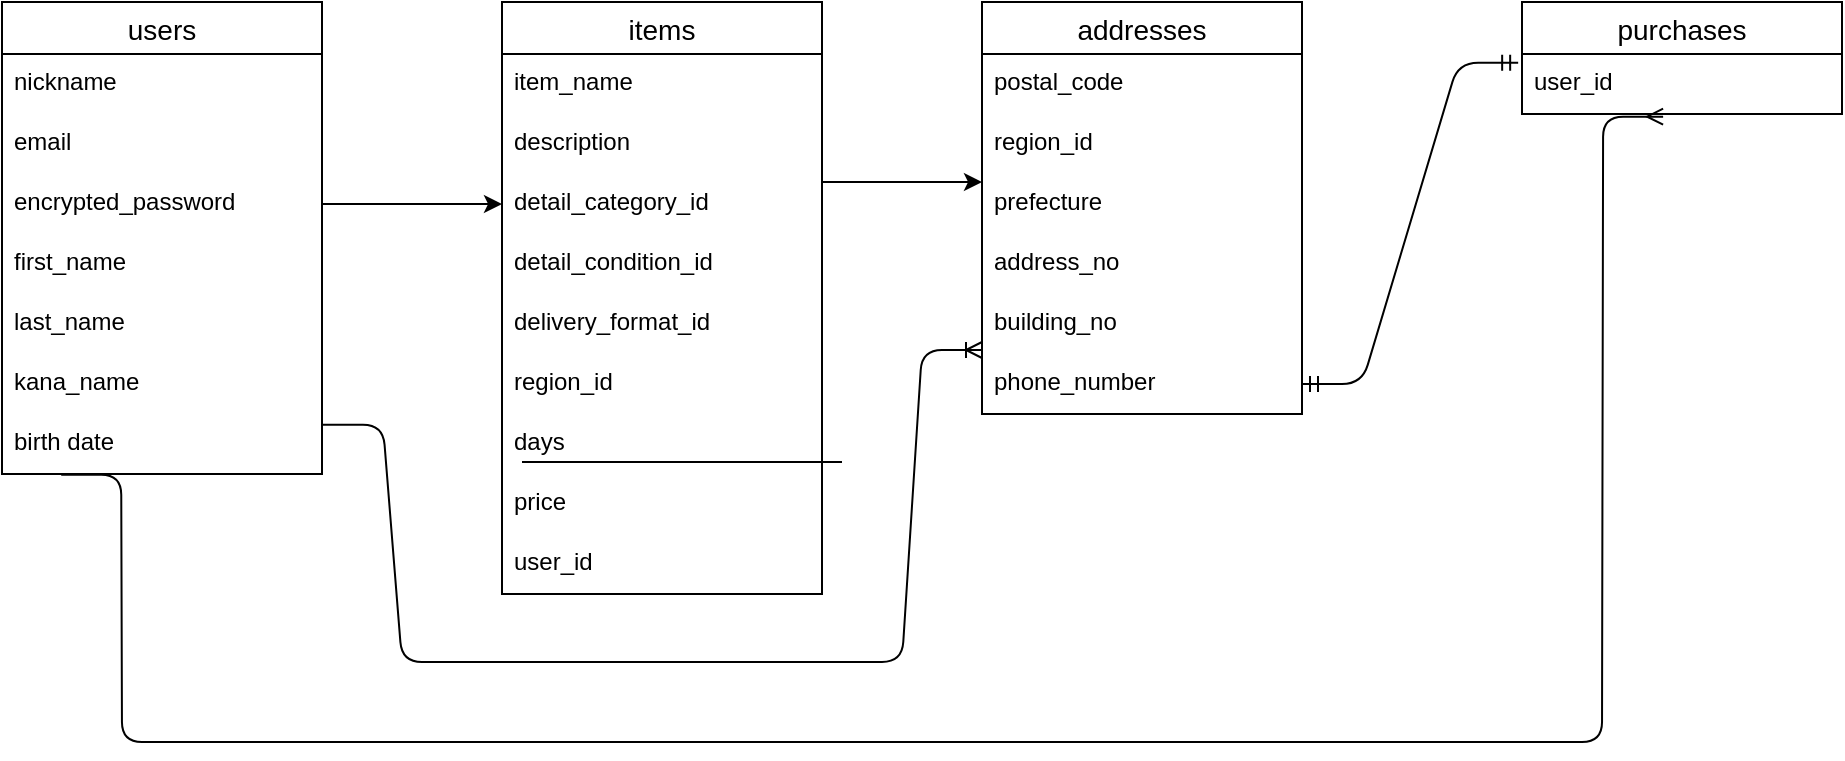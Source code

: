 <mxfile>
    <diagram id="CXrThuM3zHmXErvlDLiX" name="Page-1">
        <mxGraphModel dx="666" dy="532" grid="1" gridSize="10" guides="1" tooltips="1" connect="1" arrows="1" fold="1" page="1" pageScale="1" pageWidth="850" pageHeight="1100" math="0" shadow="0">
            <root>
                <mxCell id="0"/>
                <mxCell id="1" parent="0"/>
                <mxCell id="Eyf0Q6As7cKRNiY6Ln8u-2" value="users" style="swimlane;fontStyle=0;childLayout=stackLayout;horizontal=1;startSize=26;horizontalStack=0;resizeParent=1;resizeParentMax=0;resizeLast=0;collapsible=1;marginBottom=0;align=center;fontSize=14;" parent="1" vertex="1">
                    <mxGeometry y="110" width="160" height="236" as="geometry"/>
                </mxCell>
                <mxCell id="Eyf0Q6As7cKRNiY6Ln8u-4" value="nickname" style="text;strokeColor=none;fillColor=none;spacingLeft=4;spacingRight=4;overflow=hidden;rotatable=0;points=[[0,0.5],[1,0.5]];portConstraint=eastwest;fontSize=12;" parent="Eyf0Q6As7cKRNiY6Ln8u-2" vertex="1">
                    <mxGeometry y="26" width="160" height="30" as="geometry"/>
                </mxCell>
                <mxCell id="Eyf0Q6As7cKRNiY6Ln8u-5" value="email" style="text;strokeColor=none;fillColor=none;spacingLeft=4;spacingRight=4;overflow=hidden;rotatable=0;points=[[0,0.5],[1,0.5]];portConstraint=eastwest;fontSize=12;" parent="Eyf0Q6As7cKRNiY6Ln8u-2" vertex="1">
                    <mxGeometry y="56" width="160" height="30" as="geometry"/>
                </mxCell>
                <mxCell id="Eyf0Q6As7cKRNiY6Ln8u-6" value="encrypted_password" style="text;strokeColor=none;fillColor=none;spacingLeft=4;spacingRight=4;overflow=hidden;rotatable=0;points=[[0,0.5],[1,0.5]];portConstraint=eastwest;fontSize=12;" parent="Eyf0Q6As7cKRNiY6Ln8u-2" vertex="1">
                    <mxGeometry y="86" width="160" height="30" as="geometry"/>
                </mxCell>
                <mxCell id="Eyf0Q6As7cKRNiY6Ln8u-7" value="first_name   " style="text;strokeColor=none;fillColor=none;spacingLeft=4;spacingRight=4;overflow=hidden;rotatable=0;points=[[0,0.5],[1,0.5]];portConstraint=eastwest;fontSize=12;" parent="Eyf0Q6As7cKRNiY6Ln8u-2" vertex="1">
                    <mxGeometry y="116" width="160" height="30" as="geometry"/>
                </mxCell>
                <mxCell id="2" value="last_name" style="text;strokeColor=none;fillColor=none;spacingLeft=4;spacingRight=4;overflow=hidden;rotatable=0;points=[[0,0.5],[1,0.5]];portConstraint=eastwest;fontSize=12;" vertex="1" parent="Eyf0Q6As7cKRNiY6Ln8u-2">
                    <mxGeometry y="146" width="160" height="30" as="geometry"/>
                </mxCell>
                <mxCell id="Eyf0Q6As7cKRNiY6Ln8u-8" value="kana_name" style="text;strokeColor=none;fillColor=none;spacingLeft=4;spacingRight=4;overflow=hidden;rotatable=0;points=[[0,0.5],[1,0.5]];portConstraint=eastwest;fontSize=12;" parent="Eyf0Q6As7cKRNiY6Ln8u-2" vertex="1">
                    <mxGeometry y="176" width="160" height="30" as="geometry"/>
                </mxCell>
                <mxCell id="Eyf0Q6As7cKRNiY6Ln8u-9" value="birth date" style="text;strokeColor=none;fillColor=none;spacingLeft=4;spacingRight=4;overflow=hidden;rotatable=0;points=[[0,0.5],[1,0.5]];portConstraint=eastwest;fontSize=12;" parent="Eyf0Q6As7cKRNiY6Ln8u-2" vertex="1">
                    <mxGeometry y="206" width="160" height="30" as="geometry"/>
                </mxCell>
                <mxCell id="28" value="" style="edgeStyle=entityRelationEdgeStyle;fontSize=12;html=1;endArrow=none;endFill=0;exitX=1.003;exitY=0.178;exitDx=0;exitDy=0;exitPerimeter=0;" edge="1" parent="Eyf0Q6As7cKRNiY6Ln8u-2" source="Eyf0Q6As7cKRNiY6Ln8u-9">
                    <mxGeometry width="100" height="100" relative="1" as="geometry">
                        <mxPoint x="70" y="234" as="sourcePoint"/>
                        <mxPoint x="230" y="330" as="targetPoint"/>
                    </mxGeometry>
                </mxCell>
                <mxCell id="Eyf0Q6As7cKRNiY6Ln8u-10" value="items" style="swimlane;fontStyle=0;childLayout=stackLayout;horizontal=1;startSize=26;horizontalStack=0;resizeParent=1;resizeParentMax=0;resizeLast=0;collapsible=1;marginBottom=0;align=center;fontSize=14;" parent="1" vertex="1">
                    <mxGeometry x="250" y="110" width="160" height="296" as="geometry"/>
                </mxCell>
                <mxCell id="Eyf0Q6As7cKRNiY6Ln8u-11" value="item_name" style="text;strokeColor=none;fillColor=none;spacingLeft=4;spacingRight=4;overflow=hidden;rotatable=0;points=[[0,0.5],[1,0.5]];portConstraint=eastwest;fontSize=12;" parent="Eyf0Q6As7cKRNiY6Ln8u-10" vertex="1">
                    <mxGeometry y="26" width="160" height="30" as="geometry"/>
                </mxCell>
                <mxCell id="Eyf0Q6As7cKRNiY6Ln8u-12" value="description" style="text;strokeColor=none;fillColor=none;spacingLeft=4;spacingRight=4;overflow=hidden;rotatable=0;points=[[0,0.5],[1,0.5]];portConstraint=eastwest;fontSize=12;" parent="Eyf0Q6As7cKRNiY6Ln8u-10" vertex="1">
                    <mxGeometry y="56" width="160" height="30" as="geometry"/>
                </mxCell>
                <mxCell id="Eyf0Q6As7cKRNiY6Ln8u-13" value="detail_category_id" style="text;strokeColor=none;fillColor=none;spacingLeft=4;spacingRight=4;overflow=hidden;rotatable=0;points=[[0,0.5],[1,0.5]];portConstraint=eastwest;fontSize=12;" parent="Eyf0Q6As7cKRNiY6Ln8u-10" vertex="1">
                    <mxGeometry y="86" width="160" height="30" as="geometry"/>
                </mxCell>
                <mxCell id="Eyf0Q6As7cKRNiY6Ln8u-14" value="detail_condition_id" style="text;strokeColor=none;fillColor=none;spacingLeft=4;spacingRight=4;overflow=hidden;rotatable=0;points=[[0,0.5],[1,0.5]];portConstraint=eastwest;fontSize=12;" parent="Eyf0Q6As7cKRNiY6Ln8u-10" vertex="1">
                    <mxGeometry y="116" width="160" height="30" as="geometry"/>
                </mxCell>
                <mxCell id="3" value="delivery_format_id" style="text;strokeColor=none;fillColor=none;spacingLeft=4;spacingRight=4;overflow=hidden;rotatable=0;points=[[0,0.5],[1,0.5]];portConstraint=eastwest;fontSize=12;" vertex="1" parent="Eyf0Q6As7cKRNiY6Ln8u-10">
                    <mxGeometry y="146" width="160" height="30" as="geometry"/>
                </mxCell>
                <mxCell id="4" value="region_id" style="text;strokeColor=none;fillColor=none;spacingLeft=4;spacingRight=4;overflow=hidden;rotatable=0;points=[[0,0.5],[1,0.5]];portConstraint=eastwest;fontSize=12;" vertex="1" parent="Eyf0Q6As7cKRNiY6Ln8u-10">
                    <mxGeometry y="176" width="160" height="30" as="geometry"/>
                </mxCell>
                <mxCell id="5" value="days" style="text;strokeColor=none;fillColor=none;spacingLeft=4;spacingRight=4;overflow=hidden;rotatable=0;points=[[0,0.5],[1,0.5]];portConstraint=eastwest;fontSize=12;" vertex="1" parent="Eyf0Q6As7cKRNiY6Ln8u-10">
                    <mxGeometry y="206" width="160" height="30" as="geometry"/>
                </mxCell>
                <mxCell id="Eyf0Q6As7cKRNiY6Ln8u-16" value="price" style="text;strokeColor=none;fillColor=none;spacingLeft=4;spacingRight=4;overflow=hidden;rotatable=0;points=[[0,0.5],[1,0.5]];portConstraint=eastwest;fontSize=12;" parent="Eyf0Q6As7cKRNiY6Ln8u-10" vertex="1">
                    <mxGeometry y="236" width="160" height="30" as="geometry"/>
                </mxCell>
                <mxCell id="Eyf0Q6As7cKRNiY6Ln8u-29" value="user_id" style="text;strokeColor=none;fillColor=none;spacingLeft=4;spacingRight=4;overflow=hidden;rotatable=0;points=[[0,0.5],[1,0.5]];portConstraint=eastwest;fontSize=12;" parent="Eyf0Q6As7cKRNiY6Ln8u-10" vertex="1">
                    <mxGeometry y="266" width="160" height="30" as="geometry"/>
                </mxCell>
                <mxCell id="6" value="addresses" style="swimlane;fontStyle=0;childLayout=stackLayout;horizontal=1;startSize=26;horizontalStack=0;resizeParent=1;resizeParentMax=0;resizeLast=0;collapsible=1;marginBottom=0;align=center;fontSize=14;" vertex="1" parent="1">
                    <mxGeometry x="490" y="110" width="160" height="206" as="geometry"/>
                </mxCell>
                <mxCell id="7" value="postal_code" style="text;strokeColor=none;fillColor=none;spacingLeft=4;spacingRight=4;overflow=hidden;rotatable=0;points=[[0,0.5],[1,0.5]];portConstraint=eastwest;fontSize=12;" vertex="1" parent="6">
                    <mxGeometry y="26" width="160" height="30" as="geometry"/>
                </mxCell>
                <mxCell id="8" value="region_id" style="text;strokeColor=none;fillColor=none;spacingLeft=4;spacingRight=4;overflow=hidden;rotatable=0;points=[[0,0.5],[1,0.5]];portConstraint=eastwest;fontSize=12;" vertex="1" parent="6">
                    <mxGeometry y="56" width="160" height="30" as="geometry"/>
                </mxCell>
                <mxCell id="9" value="prefecture" style="text;strokeColor=none;fillColor=none;spacingLeft=4;spacingRight=4;overflow=hidden;rotatable=0;points=[[0,0.5],[1,0.5]];portConstraint=eastwest;fontSize=12;" vertex="1" parent="6">
                    <mxGeometry y="86" width="160" height="30" as="geometry"/>
                </mxCell>
                <mxCell id="10" value="address_no" style="text;strokeColor=none;fillColor=none;spacingLeft=4;spacingRight=4;overflow=hidden;rotatable=0;points=[[0,0.5],[1,0.5]];portConstraint=eastwest;fontSize=12;" vertex="1" parent="6">
                    <mxGeometry y="116" width="160" height="30" as="geometry"/>
                </mxCell>
                <mxCell id="11" value="building_no" style="text;strokeColor=none;fillColor=none;spacingLeft=4;spacingRight=4;overflow=hidden;rotatable=0;points=[[0,0.5],[1,0.5]];portConstraint=eastwest;fontSize=12;" vertex="1" parent="6">
                    <mxGeometry y="146" width="160" height="30" as="geometry"/>
                </mxCell>
                <mxCell id="12" value="phone_number" style="text;strokeColor=none;fillColor=none;spacingLeft=4;spacingRight=4;overflow=hidden;rotatable=0;points=[[0,0.5],[1,0.5]];portConstraint=eastwest;fontSize=12;" vertex="1" parent="6">
                    <mxGeometry y="176" width="160" height="30" as="geometry"/>
                </mxCell>
                <mxCell id="16" value="purchases" style="swimlane;fontStyle=0;childLayout=stackLayout;horizontal=1;startSize=26;horizontalStack=0;resizeParent=1;resizeParentMax=0;resizeLast=0;collapsible=1;marginBottom=0;align=center;fontSize=14;" vertex="1" parent="1">
                    <mxGeometry x="760" y="110" width="160" height="56" as="geometry"/>
                </mxCell>
                <mxCell id="17" value="user_id" style="text;strokeColor=none;fillColor=none;spacingLeft=4;spacingRight=4;overflow=hidden;rotatable=0;points=[[0,0.5],[1,0.5]];portConstraint=eastwest;fontSize=12;" vertex="1" parent="16">
                    <mxGeometry y="26" width="160" height="30" as="geometry"/>
                </mxCell>
                <mxCell id="25" style="edgeStyle=none;html=1;exitX=1;exitY=0.5;exitDx=0;exitDy=0;entryX=0;entryY=0.5;entryDx=0;entryDy=0;" edge="1" parent="1" source="Eyf0Q6As7cKRNiY6Ln8u-6" target="Eyf0Q6As7cKRNiY6Ln8u-13">
                    <mxGeometry relative="1" as="geometry"/>
                </mxCell>
                <mxCell id="26" style="edgeStyle=none;html=1;exitX=1;exitY=0.5;exitDx=0;exitDy=0;" edge="1" parent="1">
                    <mxGeometry relative="1" as="geometry">
                        <mxPoint x="410" y="200" as="sourcePoint"/>
                        <mxPoint x="490" y="200" as="targetPoint"/>
                    </mxGeometry>
                </mxCell>
                <mxCell id="30" value="" style="endArrow=none;html=1;rounded=0;" edge="1" parent="1">
                    <mxGeometry relative="1" as="geometry">
                        <mxPoint x="230" y="440" as="sourcePoint"/>
                        <mxPoint x="420" y="440" as="targetPoint"/>
                    </mxGeometry>
                </mxCell>
                <mxCell id="31" value="" style="edgeStyle=entityRelationEdgeStyle;fontSize=12;html=1;endArrow=none;exitX=0.185;exitY=1.011;exitDx=0;exitDy=0;exitPerimeter=0;endFill=0;" edge="1" parent="1" source="Eyf0Q6As7cKRNiY6Ln8u-9">
                    <mxGeometry width="100" height="100" relative="1" as="geometry">
                        <mxPoint x="290" y="390" as="sourcePoint"/>
                        <mxPoint x="90" y="480" as="targetPoint"/>
                    </mxGeometry>
                </mxCell>
                <mxCell id="32" value="" style="endArrow=none;html=1;rounded=0;" edge="1" parent="1">
                    <mxGeometry relative="1" as="geometry">
                        <mxPoint x="260" y="340" as="sourcePoint"/>
                        <mxPoint x="420" y="340" as="targetPoint"/>
                    </mxGeometry>
                </mxCell>
                <mxCell id="33" value="" style="endArrow=none;html=1;rounded=0;" edge="1" parent="1">
                    <mxGeometry relative="1" as="geometry">
                        <mxPoint x="70" y="480" as="sourcePoint"/>
                        <mxPoint x="780" y="480" as="targetPoint"/>
                    </mxGeometry>
                </mxCell>
                <mxCell id="34" value="" style="edgeStyle=entityRelationEdgeStyle;fontSize=12;html=1;endArrow=ERmany;entryX=0.441;entryY=1.045;entryDx=0;entryDy=0;entryPerimeter=0;" edge="1" parent="1" target="17">
                    <mxGeometry width="100" height="100" relative="1" as="geometry">
                        <mxPoint x="770" y="480" as="sourcePoint"/>
                        <mxPoint x="730" y="290" as="targetPoint"/>
                    </mxGeometry>
                </mxCell>
                <mxCell id="35" value="" style="edgeStyle=entityRelationEdgeStyle;fontSize=12;html=1;endArrow=ERmandOne;startArrow=ERmandOne;entryX=-0.012;entryY=0.145;entryDx=0;entryDy=0;entryPerimeter=0;" edge="1" parent="1" source="12" target="17">
                    <mxGeometry width="100" height="100" relative="1" as="geometry">
                        <mxPoint x="460" y="390" as="sourcePoint"/>
                        <mxPoint x="560" y="290" as="targetPoint"/>
                    </mxGeometry>
                </mxCell>
                <mxCell id="36" value="" style="edgeStyle=entityRelationEdgeStyle;fontSize=12;html=1;endArrow=ERoneToMany;" edge="1" parent="1">
                    <mxGeometry width="100" height="100" relative="1" as="geometry">
                        <mxPoint x="420" y="440" as="sourcePoint"/>
                        <mxPoint x="490" y="284" as="targetPoint"/>
                    </mxGeometry>
                </mxCell>
            </root>
        </mxGraphModel>
    </diagram>
</mxfile>
